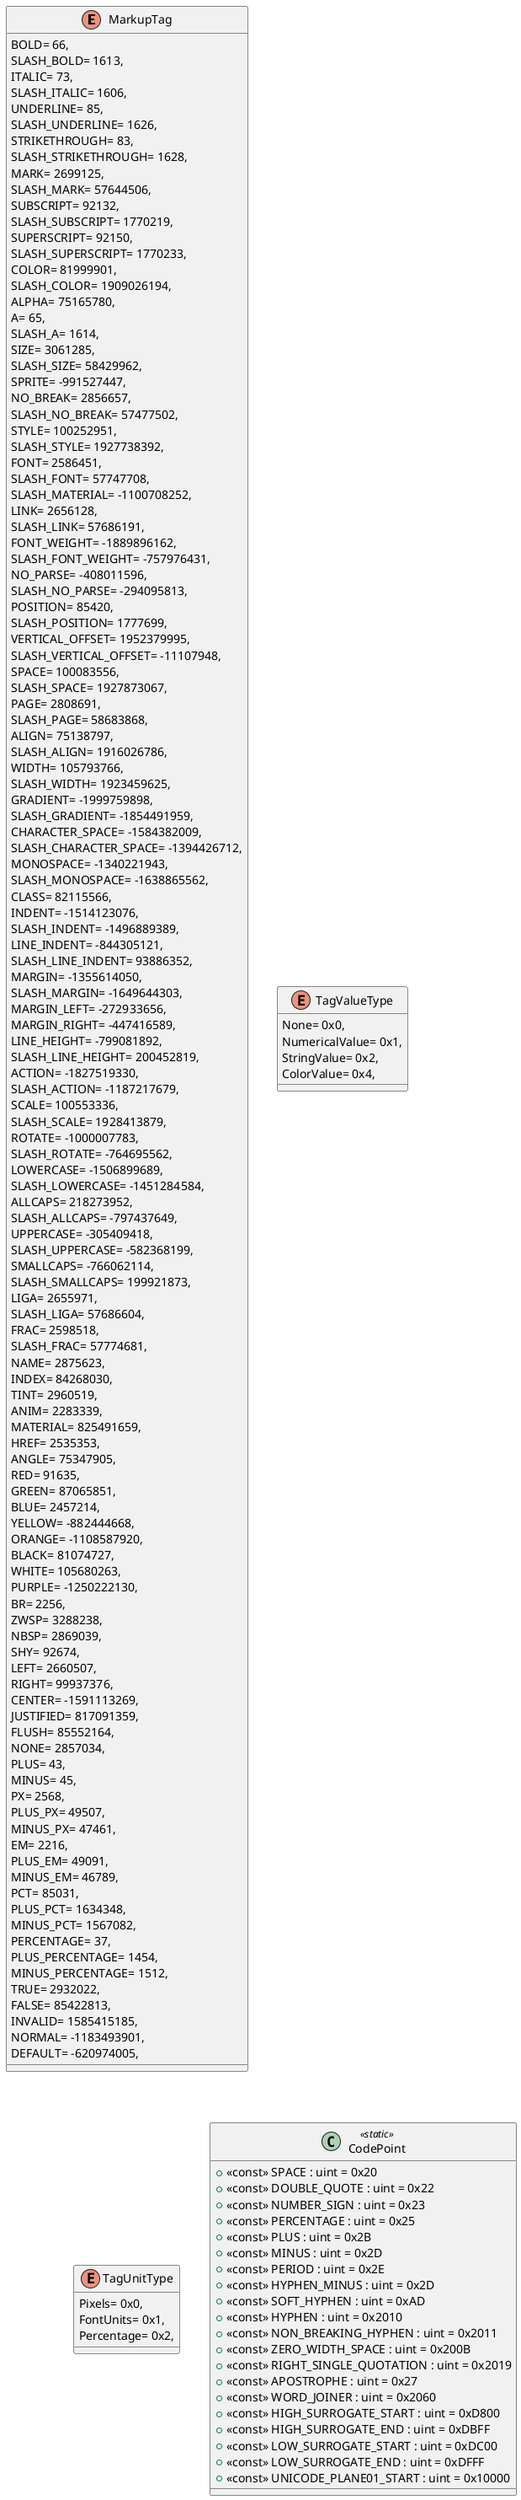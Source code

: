 @startuml
enum MarkupTag {
    BOLD= 66,
    SLASH_BOLD= 1613,
    ITALIC= 73,
    SLASH_ITALIC= 1606,
    UNDERLINE= 85,
    SLASH_UNDERLINE= 1626,
    STRIKETHROUGH= 83,
    SLASH_STRIKETHROUGH= 1628,
    MARK= 2699125,
    SLASH_MARK= 57644506,
    SUBSCRIPT= 92132,
    SLASH_SUBSCRIPT= 1770219,
    SUPERSCRIPT= 92150,
    SLASH_SUPERSCRIPT= 1770233,
    COLOR= 81999901,
    SLASH_COLOR= 1909026194,
    ALPHA= 75165780,
    A= 65,
    SLASH_A= 1614,
    SIZE= 3061285,
    SLASH_SIZE= 58429962,
    SPRITE= -991527447,
    NO_BREAK= 2856657,
    SLASH_NO_BREAK= 57477502,
    STYLE= 100252951,
    SLASH_STYLE= 1927738392,
    FONT= 2586451,
    SLASH_FONT= 57747708,
    SLASH_MATERIAL= -1100708252,
    LINK= 2656128,
    SLASH_LINK= 57686191,
    FONT_WEIGHT= -1889896162,
    SLASH_FONT_WEIGHT= -757976431,
    NO_PARSE= -408011596,
    SLASH_NO_PARSE= -294095813,
    POSITION= 85420,
    SLASH_POSITION= 1777699,
    VERTICAL_OFFSET= 1952379995,
    SLASH_VERTICAL_OFFSET= -11107948,
    SPACE= 100083556,
    SLASH_SPACE= 1927873067,
    PAGE= 2808691,
    SLASH_PAGE= 58683868,
    ALIGN= 75138797,
    SLASH_ALIGN= 1916026786,
    WIDTH= 105793766,
    SLASH_WIDTH= 1923459625,
    GRADIENT= -1999759898,
    SLASH_GRADIENT= -1854491959,
    CHARACTER_SPACE= -1584382009,
    SLASH_CHARACTER_SPACE= -1394426712,
    MONOSPACE= -1340221943,
    SLASH_MONOSPACE= -1638865562,
    CLASS= 82115566,
    INDENT= -1514123076,
    SLASH_INDENT= -1496889389,
    LINE_INDENT= -844305121,
    SLASH_LINE_INDENT= 93886352,
    MARGIN= -1355614050,
    SLASH_MARGIN= -1649644303,
    MARGIN_LEFT= -272933656,
    MARGIN_RIGHT= -447416589,
    LINE_HEIGHT= -799081892,
    SLASH_LINE_HEIGHT= 200452819,
    ACTION= -1827519330,
    SLASH_ACTION= -1187217679,
    SCALE= 100553336,
    SLASH_SCALE= 1928413879,
    ROTATE= -1000007783,
    SLASH_ROTATE= -764695562,
    LOWERCASE= -1506899689,
    SLASH_LOWERCASE= -1451284584,
    ALLCAPS= 218273952,
    SLASH_ALLCAPS= -797437649,
    UPPERCASE= -305409418,
    SLASH_UPPERCASE= -582368199,
    SMALLCAPS= -766062114,
    SLASH_SMALLCAPS= 199921873,
    LIGA= 2655971,
    SLASH_LIGA= 57686604,
    FRAC= 2598518,
    SLASH_FRAC= 57774681,
    NAME= 2875623,
    INDEX= 84268030,
    TINT= 2960519,
    ANIM= 2283339,
    MATERIAL= 825491659,
    HREF= 2535353,
    ANGLE= 75347905,
    RED= 91635,
    GREEN= 87065851,
    BLUE= 2457214,
    YELLOW= -882444668,
    ORANGE= -1108587920,
    BLACK= 81074727,
    WHITE= 105680263,
    PURPLE= -1250222130,
    BR= 2256,
    ZWSP= 3288238,
    NBSP= 2869039,
    SHY= 92674,
    LEFT= 2660507,
    RIGHT= 99937376,
    CENTER= -1591113269,
    JUSTIFIED= 817091359,
    FLUSH= 85552164,
    NONE= 2857034,
    PLUS= 43,
    MINUS= 45,
    PX= 2568,
    PLUS_PX= 49507,
    MINUS_PX= 47461,
    EM= 2216,
    PLUS_EM= 49091,
    MINUS_EM= 46789,
    PCT= 85031,
    PLUS_PCT= 1634348,
    MINUS_PCT= 1567082,
    PERCENTAGE= 37,
    PLUS_PERCENTAGE= 1454,
    MINUS_PERCENTAGE= 1512,
    TRUE= 2932022,
    FALSE= 85422813,
    INVALID= 1585415185,
    NORMAL= -1183493901,
    DEFAULT= -620974005,
}
enum TagValueType {
    None= 0x0,
    NumericalValue= 0x1,
    StringValue= 0x2,
    ColorValue= 0x4,
}
enum TagUnitType {
    Pixels= 0x0,
    FontUnits= 0x1,
    Percentage= 0x2,
}
class CodePoint <<static>> {
    + <<const>> SPACE : uint = 0x20
    + <<const>> DOUBLE_QUOTE : uint = 0x22
    + <<const>> NUMBER_SIGN : uint = 0x23
    + <<const>> PERCENTAGE : uint = 0x25
    + <<const>> PLUS : uint = 0x2B
    + <<const>> MINUS : uint = 0x2D
    + <<const>> PERIOD : uint = 0x2E
    + <<const>> HYPHEN_MINUS : uint = 0x2D
    + <<const>> SOFT_HYPHEN : uint = 0xAD
    + <<const>> HYPHEN : uint = 0x2010
    + <<const>> NON_BREAKING_HYPHEN : uint = 0x2011
    + <<const>> ZERO_WIDTH_SPACE : uint = 0x200B
    + <<const>> RIGHT_SINGLE_QUOTATION : uint = 0x2019
    + <<const>> APOSTROPHE : uint = 0x27
    + <<const>> WORD_JOINER : uint = 0x2060
    + <<const>> HIGH_SURROGATE_START : uint = 0xD800
    + <<const>> HIGH_SURROGATE_END : uint = 0xDBFF
    + <<const>> LOW_SURROGATE_START : uint = 0xDC00
    + <<const>> LOW_SURROGATE_END : uint = 0xDFFF
    + <<const>> UNICODE_PLANE01_START : uint = 0x10000
}
@enduml
